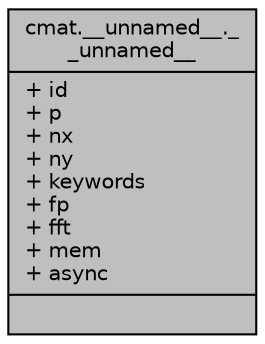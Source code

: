 digraph "cmat.__unnamed__.__unnamed__"
{
 // INTERACTIVE_SVG=YES
  bgcolor="transparent";
  edge [fontname="Helvetica",fontsize="10",labelfontname="Helvetica",labelfontsize="10"];
  node [fontname="Helvetica",fontsize="10",shape=record];
  Node154 [label="{cmat.__unnamed__._\l_unnamed__\n|+ id\l+ p\l+ nx\l+ ny\l+ keywords\l+ fp\l+ fft\l+ mem\l+ async\l|}",height=0.2,width=0.4,color="black", fillcolor="grey75", style="filled", fontcolor="black"];
}
